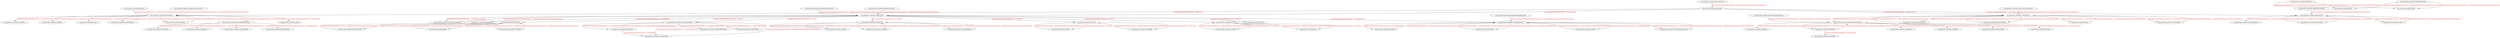 digraph G {
org_epstudios_epmobile_EpRiskScoreListActivity -> org_epstudios_epmobile_RiskScoreList [label="Lorg/epstudios/epmobile/EpRiskScoreListActivity;=>onOptionsItemSelected(Landroid/view/MenuItem;)Z", fontcolor="red"];
org_epstudios_epmobile_EpDiagnosisListActivity -> org_epstudios_epmobile_DiagnosisList [label="Lorg/epstudios/epmobile/EpDiagnosisListActivity;=>onOptionsItemSelected(Landroid/view/MenuItem;)Z", fontcolor="red"];
org_epstudios_epmobile_EpCalculatorListActivity -> org_epstudios_epmobile_CalculatorList [label="Lorg/epstudios/epmobile/EpCalculatorListActivity;=>onOptionsItemSelected(Landroid/view/MenuItem;)Z", fontcolor="red"];
org_epstudios_epmobile_Warfarin -> org_epstudios_epmobile_DrugDoseCalculatorList [label="Lorg/epstudios/epmobile/Warfarin;=>onOptionsItemSelected(Landroid/view/MenuItem;)Z", fontcolor="red"];
org_epstudios_epmobile_Warfarin -> org_epstudios_epmobile_DoseTable [label="Lorg/epstudios/epmobile/Warfarin;=>displayDoses()V", fontcolor="red"];
org_epstudios_epmobile_AtrialTachLocalization -> org_epstudios_epmobile_DiagnosisList [label="Lorg/epstudios/epmobile/AtrialTachLocalization;=>onOptionsItemSelected(Landroid/view/MenuItem;)Z", fontcolor="red"];
org_epstudios_epmobile_OutflowVt -> org_epstudios_epmobile_VtList [label="Lorg/epstudios/epmobile/OutflowVt;=>onOptionsItemSelected(Landroid/view/MenuItem;)Z", fontcolor="red"];
org_epstudios_epmobile_MitralAnnularVt -> org_epstudios_epmobile_VtList [label="Lorg/epstudios/epmobile/MitralAnnularVt;=>onOptionsItemSelected(Landroid/view/MenuItem;)Z", fontcolor="red"];
org_epstudios_epmobile_WpwArruda -> org_epstudios_epmobile_WpwAlgorithmList [label="Lorg/epstudios/epmobile/WpwArruda;=>onOptionsItemSelected(Landroid/view/MenuItem;)Z", fontcolor="red"];
org_epstudios_epmobile_WpwArruda -> org_epstudios_epmobile_AvAnnulusMap [label="Lorg/epstudios/epmobile/WpwArruda;=>showMap()V", fontcolor="red"];
org_epstudios_epmobile_LongQt -> org_epstudios_epmobile_LongQtList [label="Lorg/epstudios/epmobile/LongQt;=>onOptionsItemSelected(Landroid/view/MenuItem;)Z", fontcolor="red"];
org_epstudios_epmobile_CmsIcd -> org_epstudios_epmobile_ReferenceList [label="Lorg/epstudios/epmobile/CmsIcd;=>onOptionsItemSelected(Landroid/view/MenuItem;)Z", fontcolor="red"];
org_epstudios_epmobile_Estes -> org_epstudios_epmobile_LvhList [label="Lorg/epstudios/epmobile/Estes;=>onOptionsItemSelected(Landroid/view/MenuItem;)Z", fontcolor="red"];
org_epstudios_epmobile_IcdRisk -> org_epstudios_epmobile_RiskScoreList [label="Lorg/epstudios/epmobile/IcdRisk;=>onOptionsItemSelected(Landroid/view/MenuItem;)Z", fontcolor="red"];
org_epstudios_epmobile_ArvcOld -> org_epstudios_epmobile_ArvcList [label="Lorg/epstudios/epmobile/ArvcOld;=>onOptionsItemSelected(Landroid/view/MenuItem;)Z", fontcolor="red"];
org_epstudios_epmobile_Arvc -> org_epstudios_epmobile_ArvcList [label="Lorg/epstudios/epmobile/Arvc;=>onOptionsItemSelected(Landroid/view/MenuItem;)Z", fontcolor="red"];
org_epstudios_epmobile_Rwpt -> org_epstudios_epmobile_WctAlgorithmList [label="Lorg/epstudios/epmobile/Rwpt;=>onOptionsItemSelected(Landroid/view/MenuItem;)Z", fontcolor="red"];
org_epstudios_epmobile_LvhVoltage -> org_epstudios_epmobile_LvhList [label="Lorg/epstudios/epmobile/LvhVoltage;=>onOptionsItemSelected(Landroid/view/MenuItem;)Z", fontcolor="red"];
org_epstudios_epmobile_Vereckei -> org_epstudios_epmobile_WctAlgorithmList [label="Lorg/epstudios/epmobile/Vereckei;=>onOptionsItemSelected(Landroid/view/MenuItem;)Z", fontcolor="red"];
org_epstudios_epmobile_BrugadaMorphologyCriteria -> org_epstudios_epmobile_WctAlgorithmList [label="Lorg/epstudios/epmobile/BrugadaMorphologyCriteria;=>onOptionsItemSelected(Landroid/view/MenuItem;)Z", fontcolor="red"];
org_epstudios_epmobile_Brugada -> org_epstudios_epmobile_WctAlgorithmList [label="Lorg/epstudios/epmobile/Brugada;=>onOptionsItemSelected(Landroid/view/MenuItem;)Z", fontcolor="red"];
org_epstudios_epmobile_Qtc -> org_epstudios_epmobile_CalculatorList [label="Lorg/epstudios/epmobile/Qtc;=>onOptionsItemSelected(Landroid/view/MenuItem;)Z", fontcolor="red"];
org_epstudios_epmobile_CycleLength -> org_epstudios_epmobile_CalculatorList [label="Lorg/epstudios/epmobile/CycleLength;=>onOptionsItemSelected(Landroid/view/MenuItem;)Z", fontcolor="red"];
org_epstudios_epmobile_Entrainment -> org_epstudios_epmobile_ReferenceList [label="Lorg/epstudios/epmobile/Entrainment;=>onOptionsItemSelected(Landroid/view/MenuItem;)Z", fontcolor="red"];
org_epstudios_epmobile_AvAnnulusMap -> org_epstudios_epmobile_WpwAlgorithmList [label="Lorg/epstudios/epmobile/AvAnnulusMap;=>onOptionsItemSelected(Landroid/view/MenuItem;)Z", fontcolor="red"];
org_epstudios_epmobile_LongQtEcg -> org_epstudios_epmobile_LongQtList [label="Lorg/epstudios/epmobile/LongQtEcg;=>onOptionsItemSelected(Landroid/view/MenuItem;)Z", fontcolor="red"];
org_epstudios_epmobile_IbwCalculator -> org_epstudios_epmobile_CalculatorList [label="Lorg/epstudios/epmobile/IbwCalculator;=>onOptionsItemSelected(Landroid/view/MenuItem;)Z", fontcolor="red"];
org_epstudios_epmobile_EpiVt -> org_epstudios_epmobile_VtList [label="Lorg/epstudios/epmobile/EpiVt;=>onOptionsItemSelected(Landroid/view/MenuItem;)Z", fontcolor="red"];
org_epstudios_epmobile_LongQtSubtypes -> org_epstudios_epmobile_LongQtList [label="Lorg/epstudios/epmobile/LongQtSubtypes;=>onOptionsItemSelected(Landroid/view/MenuItem;)Z", fontcolor="red"];
org_epstudios_epmobile_WctMorphologyCriteria -> org_epstudios_epmobile_WctAlgorithmList [label="Lorg/epstudios/epmobile/WctMorphologyCriteria;=>onOptionsItemSelected(Landroid/view/MenuItem;)Z", fontcolor="red"];
org_epstudios_epmobile_DayCalculator -> org_epstudios_epmobile_CalculatorList [label="Lorg/epstudios/epmobile/DayCalculator;=>onOptionsItemSelected(Landroid/view/MenuItem;)Z", fontcolor="red"];
org_epstudios_epmobile_EpListActivity -> org_epstudios_epmobile_EpMobile [label="Lorg/epstudios/epmobile/EpListActivity;=>onOptionsItemSelected(Landroid/view/MenuItem;)Z", fontcolor="red"];
org_epstudios_epmobile_EpDrugCalculatorActivity -> org_epstudios_epmobile_DrugDoseCalculatorList [label="Lorg/epstudios/epmobile/EpDrugCalculatorActivity;=>onOptionsItemSelected(Landroid/view/MenuItem;)Z", fontcolor="red"];
org_epstudios_epmobile_EpActivity -> org_epstudios_epmobile_Prefs [label="Lorg/epstudios/epmobile/EpActivity;=>onOptionsItemSelected(Landroid/view/MenuItem;)Z", fontcolor="red"];
org_epstudios_epmobile_EpActivity -> org_epstudios_epmobile_About [label="Lorg/epstudios/epmobile/EpActivity;=>onOptionsItemSelected(Landroid/view/MenuItem;)Z", fontcolor="red"];
org_epstudios_epmobile_RiskScore -> org_epstudios_epmobile_RiskScoreList [label="Lorg/epstudios/epmobile/RiskScore;=>onOptionsItemSelected(Landroid/view/MenuItem;)Z", fontcolor="red"];
org_epstudios_epmobile_EpReferenceActivity -> org_epstudios_epmobile_ReferenceList [label="Lorg/epstudios/epmobile/EpReferenceActivity;=>onOptionsItemSelected(Landroid/view/MenuItem;)Z", fontcolor="red"];
org_epstudios_epmobile_EpDiagnosisActivity -> org_epstudios_epmobile_DiagnosisList [label="Lorg/epstudios/epmobile/EpDiagnosisActivity;=>onOptionsItemSelected(Landroid/view/MenuItem;)Z", fontcolor="red"];
org_epstudios_epmobile_VtList -> org_epstudios_epmobile_EpiVt [label="Lorg/epstudios/epmobile/VtList;=>epicardialVt()V", fontcolor="red"];
org_epstudios_epmobile_VtList -> org_epstudios_epmobile_OutflowVt [label="Lorg/epstudios/epmobile/VtList;=>outflowTractVt()V", fontcolor="red"];
org_epstudios_epmobile_VtList -> org_epstudios_epmobile_MitralAnnularVt [label="Lorg/epstudios/epmobile/VtList;=>mitralAnnularVt()V", fontcolor="red"];
org_epstudios_epmobile_DiagnosisList -> org_epstudios_epmobile_VtList [label="Lorg/epstudios/epmobile/DiagnosisList;=>vtList()V", fontcolor="red"];
org_epstudios_epmobile_DiagnosisList -> org_epstudios_epmobile_WctAlgorithmList [label="Lorg/epstudios/epmobile/DiagnosisList;=>wctAlgorithm()V", fontcolor="red"];
org_epstudios_epmobile_DiagnosisList -> org_epstudios_epmobile_ArvcList [label="Lorg/epstudios/epmobile/DiagnosisList;=>arvc()V", fontcolor="red"];
org_epstudios_epmobile_DiagnosisList -> org_epstudios_epmobile_ShortQt [label="Lorg/epstudios/epmobile/DiagnosisList;=>shortQt()V", fontcolor="red"];
org_epstudios_epmobile_DiagnosisList -> org_epstudios_epmobile_WpwAlgorithmList [label="Lorg/epstudios/epmobile/DiagnosisList;=>wpw()V", fontcolor="red"];
org_epstudios_epmobile_DiagnosisList -> org_epstudios_epmobile_LongQtList [label="Lorg/epstudios/epmobile/DiagnosisList;=>longQt()V", fontcolor="red"];
org_epstudios_epmobile_DiagnosisList -> org_epstudios_epmobile_LvhList [label="Lorg/epstudios/epmobile/DiagnosisList;=>lvhList()V", fontcolor="red"];
org_epstudios_epmobile_DiagnosisList -> org_epstudios_epmobile_BrugadaEcg [label="Lorg/epstudios/epmobile/DiagnosisList;=>brugadaEcg()V", fontcolor="red"];
org_epstudios_epmobile_DiagnosisList -> org_epstudios_epmobile_AtrialTachLocalization [label="Lorg/epstudios/epmobile/DiagnosisList;=>atrialTachLocalization()V", fontcolor="red"];
org_epstudios_epmobile_EpMainListActivity -> org_epstudios_epmobile_Prefs [label="Lorg/epstudios/epmobile/EpMainListActivity;=>onOptionsItemSelected(Landroid/view/MenuItem;)Z", fontcolor="red"];
org_epstudios_epmobile_EpMainListActivity -> org_epstudios_epmobile_About [label="Lorg/epstudios/epmobile/EpMainListActivity;=>onOptionsItemSelected(Landroid/view/MenuItem;)Z", fontcolor="red"];
org_epstudios_epmobile_SyncopeRiskScoreList -> org_epstudios_epmobile_SyncopeSfRule [label="Lorg/epstudios/epmobile/SyncopeRiskScoreList;=>syncopeSfRule()V", fontcolor="red"];
org_epstudios_epmobile_SyncopeRiskScoreList -> org_epstudios_epmobile_MartinAlgorithm [label="Lorg/epstudios/epmobile/SyncopeRiskScoreList;=>martinAlgorithm()V", fontcolor="red"];
org_epstudios_epmobile_SyncopeRiskScoreList -> org_epstudios_epmobile_OesilScore [label="Lorg/epstudios/epmobile/SyncopeRiskScoreList;=>oesilScore()V", fontcolor="red"];
org_epstudios_epmobile_SyncopeRiskScoreList -> org_epstudios_epmobile_EgsysScore [label="Lorg/epstudios/epmobile/SyncopeRiskScoreList;=>egsysScore()V", fontcolor="red"];
org_epstudios_epmobile_ReferenceList -> org_epstudios_epmobile_NormalEpValues [label="Lorg/epstudios/epmobile/ReferenceList;=>normalEpValues()V", fontcolor="red"];
org_epstudios_epmobile_ReferenceList -> org_epstudios_epmobile_CmsIcd [label="Lorg/epstudios/epmobile/ReferenceList;=>icdCalculator()V", fontcolor="red"];
org_epstudios_epmobile_ReferenceList -> org_epstudios_epmobile_Entrainment [label="Lorg/epstudios/epmobile/ReferenceList;=>entrainment()V", fontcolor="red"];
org_epstudios_epmobile_DrugDoseCalculatorList -> org_epstudios_epmobile_Dabigatran [label="Lorg/epstudios/epmobile/DrugDoseCalculatorList;=>dabigatranCalculator()V", fontcolor="red"];
org_epstudios_epmobile_DrugDoseCalculatorList -> org_epstudios_epmobile_Dofetilide [label="Lorg/epstudios/epmobile/DrugDoseCalculatorList;=>dofetilideCalculator()V", fontcolor="red"];
org_epstudios_epmobile_DrugDoseCalculatorList -> org_epstudios_epmobile_Rivaroxaban [label="Lorg/epstudios/epmobile/DrugDoseCalculatorList;=>rivaroxabanCalculator()V", fontcolor="red"];
org_epstudios_epmobile_DrugDoseCalculatorList -> org_epstudios_epmobile_Warfarin [label="Lorg/epstudios/epmobile/DrugDoseCalculatorList;=>warfarinCalculator()V", fontcolor="red"];
org_epstudios_epmobile_DrugDoseCalculatorList -> org_epstudios_epmobile_Sotalol [label="Lorg/epstudios/epmobile/DrugDoseCalculatorList;=>sotalolCalculator()V", fontcolor="red"];
org_epstudios_epmobile_DrugDoseCalculatorList -> org_epstudios_epmobile_Apixaban [label="Lorg/epstudios/epmobile/DrugDoseCalculatorList;=>apixabanCalculator()V", fontcolor="red"];
org_epstudios_epmobile_WpwAlgorithmList -> org_epstudios_epmobile_WpwArruda [label="Lorg/epstudios/epmobile/WpwAlgorithmList;=>arrudaAlgorithm()V", fontcolor="red"];
org_epstudios_epmobile_WpwAlgorithmList -> org_epstudios_epmobile_WpwModifiedArruda [label="Lorg/epstudios/epmobile/WpwAlgorithmList;=>modifiedArrudaAlgorithm()V", fontcolor="red"];
org_epstudios_epmobile_WpwAlgorithmList -> org_epstudios_epmobile_WpwMilstein [label="Lorg/epstudios/epmobile/WpwAlgorithmList;=>milsteinAlgorithm()V", fontcolor="red"];
org_epstudios_epmobile_WpwAlgorithmList -> org_epstudios_epmobile_AvAnnulusMap [label="Lorg/epstudios/epmobile/WpwAlgorithmList;=>avAnnulusMap()V", fontcolor="red"];
org_epstudios_epmobile_EpMobile -> org_epstudios_epmobile_CalculatorList [label="Lorg/epstudios/epmobile/EpMobile;=>calculatorList()V", fontcolor="red"];
org_epstudios_epmobile_EpMobile -> org_epstudios_epmobile_ReferenceList [label="Lorg/epstudios/epmobile/EpMobile;=>referenceList()V", fontcolor="red"];
org_epstudios_epmobile_EpMobile -> org_epstudios_epmobile_RiskScoreList [label="Lorg/epstudios/epmobile/EpMobile;=>riskScores()V", fontcolor="red"];
org_epstudios_epmobile_EpMobile -> org_epstudios_epmobile_DiagnosisList [label="Lorg/epstudios/epmobile/EpMobile;=>diagnosisList()V", fontcolor="red"];
org_epstudios_epmobile_WctAlgorithmList -> org_epstudios_epmobile_Brugada [label="Lorg/epstudios/epmobile/WctAlgorithmList;=>brugadaAlgorithm()V", fontcolor="red"];
org_epstudios_epmobile_WctAlgorithmList -> org_epstudios_epmobile_WctMorphologyCriteria [label="Lorg/epstudios/epmobile/WctAlgorithmList;=>morphologyCriteria()V", fontcolor="red"];
org_epstudios_epmobile_WctAlgorithmList -> org_epstudios_epmobile_Rwpt [label="Lorg/epstudios/epmobile/WctAlgorithmList;=>ultraSimpleBrugadaAlgorithm()V", fontcolor="red"];
org_epstudios_epmobile_WctAlgorithmList -> org_epstudios_epmobile_Vereckei [label="Lorg/epstudios/epmobile/WctAlgorithmList;=>vereckiAlgorithm()V", fontcolor="red"];
org_epstudios_epmobile_RiskScoreList -> org_epstudios_epmobile_Chads [label="Lorg/epstudios/epmobile/RiskScoreList;=>chadsScore()V", fontcolor="red"];
org_epstudios_epmobile_RiskScoreList -> org_epstudios_epmobile_ChadsVasc [label="Lorg/epstudios/epmobile/RiskScoreList;=>chadsVascScore()V", fontcolor="red"];
org_epstudios_epmobile_RiskScoreList -> org_epstudios_epmobile_HasBled [label="Lorg/epstudios/epmobile/RiskScoreList;=>hasBledScore()V", fontcolor="red"];
org_epstudios_epmobile_RiskScoreList -> org_epstudios_epmobile_Hcm [label="Lorg/epstudios/epmobile/RiskScoreList;=>hcmScore()V", fontcolor="red"];
org_epstudios_epmobile_RiskScoreList -> org_epstudios_epmobile_Hemorrhages [label="Lorg/epstudios/epmobile/RiskScoreList;=>hemorrhagesScore()V", fontcolor="red"];
org_epstudios_epmobile_RiskScoreList -> org_epstudios_epmobile_SyncopeRiskScoreList [label="Lorg/epstudios/epmobile/RiskScoreList;=>syncopeRiskScores()V", fontcolor="red"];
org_epstudios_epmobile_RiskScoreList -> org_epstudios_epmobile_IcdRisk [label="Lorg/epstudios/epmobile/RiskScoreList;=>IcdRiskScore()V", fontcolor="red"];
org_epstudios_epmobile_CalculatorList -> org_epstudios_epmobile_CycleLength [label="Lorg/epstudios/epmobile/CalculatorList;=>intervalRateCalculator()V", fontcolor="red"];
org_epstudios_epmobile_CalculatorList -> org_epstudios_epmobile_Qtc [label="Lorg/epstudios/epmobile/CalculatorList;=>qtcCalculator()V", fontcolor="red"];
org_epstudios_epmobile_CalculatorList -> org_epstudios_epmobile_DrugDoseCalculatorList [label="Lorg/epstudios/epmobile/CalculatorList;=>drugDoseCalculators()V", fontcolor="red"];
org_epstudios_epmobile_CalculatorList -> org_epstudios_epmobile_DayCalculator [label="Lorg/epstudios/epmobile/CalculatorList;=>icdDayCalculator()V", fontcolor="red"];
org_epstudios_epmobile_CalculatorList -> org_epstudios_epmobile_IbwCalculator [label="Lorg/epstudios/epmobile/CalculatorList;=>ibwCalculator()V", fontcolor="red"];
org_epstudios_epmobile_ArvcList -> org_epstudios_epmobile_Arvc [label="Lorg/epstudios/epmobile/ArvcList;=>arvc2010()V", fontcolor="red"];
org_epstudios_epmobile_ArvcList -> org_epstudios_epmobile_ArvcOld [label="Lorg/epstudios/epmobile/ArvcList;=>arvcOld()V", fontcolor="red"];
org_epstudios_epmobile_LvhList -> org_epstudios_epmobile_Estes [label="Lorg/epstudios/epmobile/LvhList;=>estes()V", fontcolor="red"];
org_epstudios_epmobile_LvhList -> org_epstudios_epmobile_LvhVoltage [label="Lorg/epstudios/epmobile/LvhList;=>otherLvh()V", fontcolor="red"];
org_epstudios_epmobile_LongQtList -> org_epstudios_epmobile_LongQt [label="Lorg/epstudios/epmobile/LongQtList;=>lqtsDiagnosis()V", fontcolor="red"];
org_epstudios_epmobile_LongQtList -> org_epstudios_epmobile_LongQtSubtypes [label="Lorg/epstudios/epmobile/LongQtList;=>lqtSubtypes()V", fontcolor="red"];
org_epstudios_epmobile_LongQtList -> org_epstudios_epmobile_LongQtEcg [label="Lorg/epstudios/epmobile/LongQtList;=>lqtEcg()V", fontcolor="red"];
}